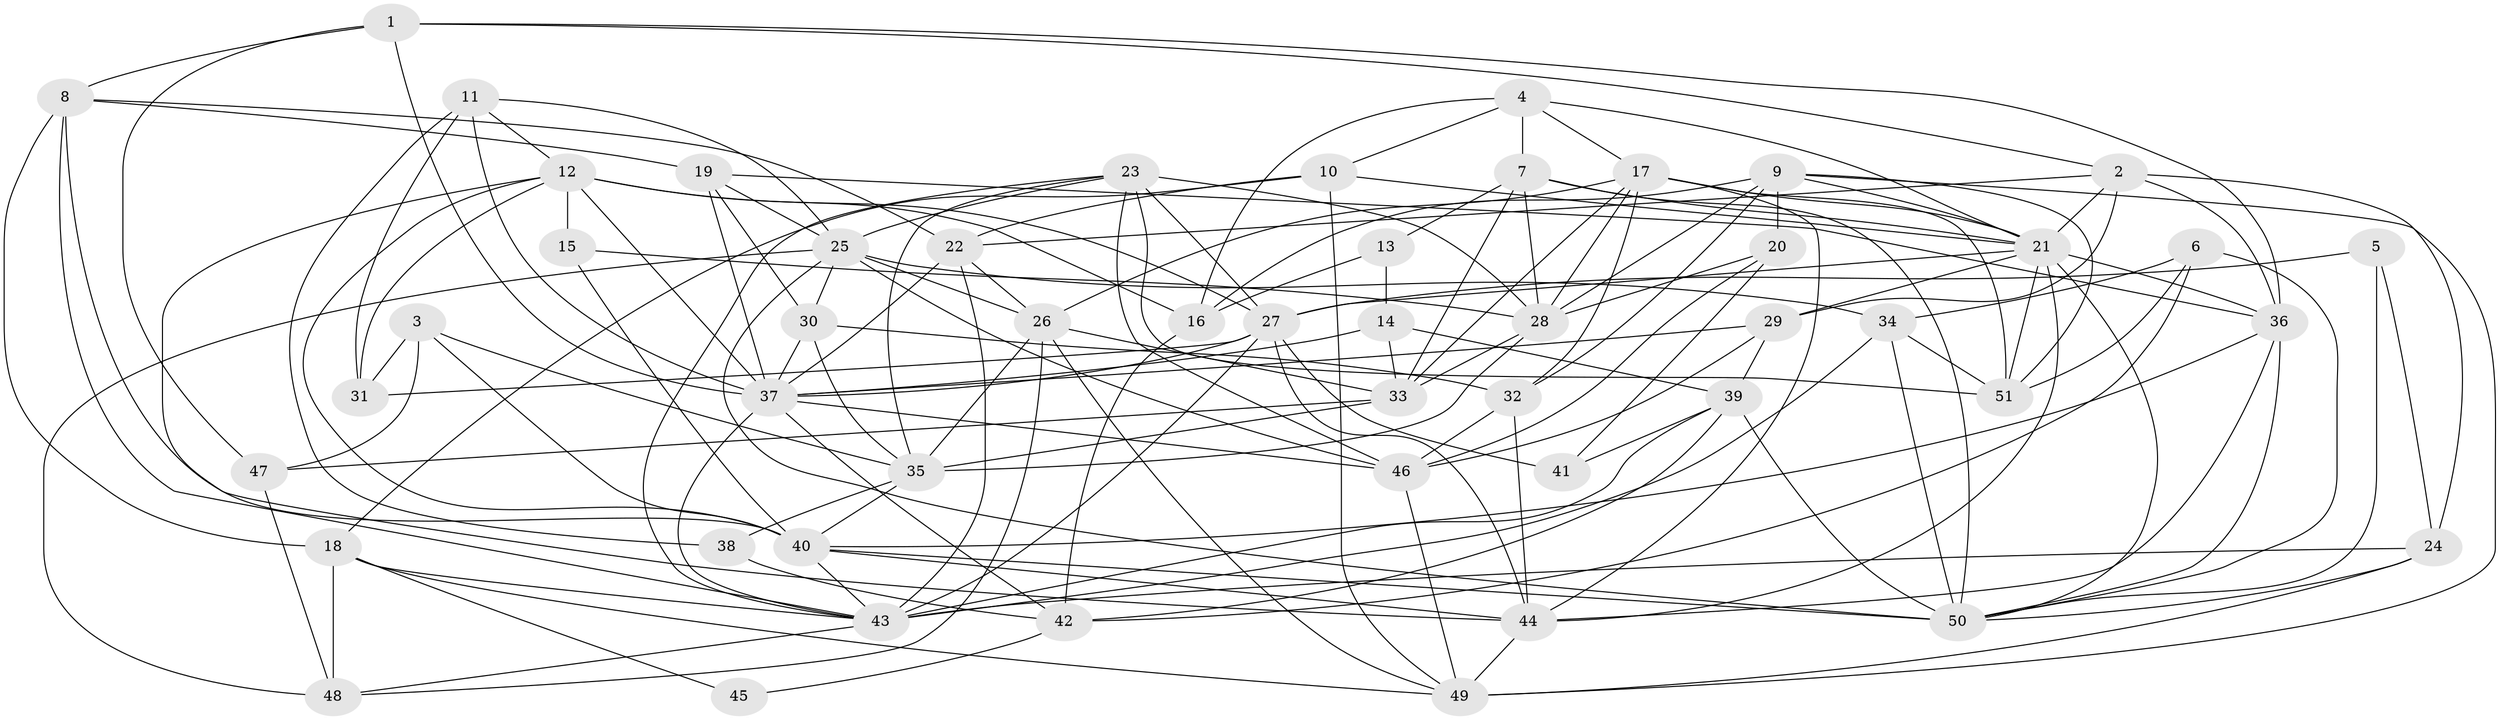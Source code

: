 // original degree distribution, {4: 0.2857142857142857, 5: 0.15873015873015872, 3: 0.3333333333333333, 8: 0.007936507936507936, 7: 0.06349206349206349, 6: 0.06349206349206349, 2: 0.0873015873015873}
// Generated by graph-tools (version 1.1) at 2025/37/03/04/25 23:37:04]
// undirected, 51 vertices, 155 edges
graph export_dot {
  node [color=gray90,style=filled];
  1;
  2;
  3;
  4;
  5;
  6;
  7;
  8;
  9;
  10;
  11;
  12;
  13;
  14;
  15;
  16;
  17;
  18;
  19;
  20;
  21;
  22;
  23;
  24;
  25;
  26;
  27;
  28;
  29;
  30;
  31;
  32;
  33;
  34;
  35;
  36;
  37;
  38;
  39;
  40;
  41;
  42;
  43;
  44;
  45;
  46;
  47;
  48;
  49;
  50;
  51;
  1 -- 2 [weight=1.0];
  1 -- 8 [weight=1.0];
  1 -- 36 [weight=1.0];
  1 -- 37 [weight=1.0];
  1 -- 47 [weight=1.0];
  2 -- 21 [weight=1.0];
  2 -- 22 [weight=1.0];
  2 -- 24 [weight=1.0];
  2 -- 29 [weight=1.0];
  2 -- 36 [weight=1.0];
  3 -- 31 [weight=1.0];
  3 -- 35 [weight=1.0];
  3 -- 40 [weight=1.0];
  3 -- 47 [weight=1.0];
  4 -- 7 [weight=2.0];
  4 -- 10 [weight=1.0];
  4 -- 16 [weight=1.0];
  4 -- 17 [weight=1.0];
  4 -- 21 [weight=1.0];
  5 -- 24 [weight=1.0];
  5 -- 27 [weight=1.0];
  5 -- 50 [weight=1.0];
  6 -- 34 [weight=1.0];
  6 -- 42 [weight=1.0];
  6 -- 50 [weight=1.0];
  6 -- 51 [weight=1.0];
  7 -- 13 [weight=2.0];
  7 -- 21 [weight=1.0];
  7 -- 28 [weight=1.0];
  7 -- 33 [weight=2.0];
  7 -- 50 [weight=3.0];
  8 -- 18 [weight=1.0];
  8 -- 19 [weight=1.0];
  8 -- 22 [weight=1.0];
  8 -- 40 [weight=1.0];
  8 -- 43 [weight=1.0];
  9 -- 16 [weight=1.0];
  9 -- 20 [weight=1.0];
  9 -- 21 [weight=1.0];
  9 -- 28 [weight=1.0];
  9 -- 32 [weight=1.0];
  9 -- 49 [weight=1.0];
  9 -- 51 [weight=1.0];
  10 -- 18 [weight=1.0];
  10 -- 21 [weight=1.0];
  10 -- 22 [weight=1.0];
  10 -- 49 [weight=1.0];
  11 -- 12 [weight=1.0];
  11 -- 25 [weight=1.0];
  11 -- 31 [weight=1.0];
  11 -- 37 [weight=1.0];
  11 -- 38 [weight=1.0];
  12 -- 15 [weight=2.0];
  12 -- 16 [weight=1.0];
  12 -- 27 [weight=1.0];
  12 -- 31 [weight=1.0];
  12 -- 37 [weight=2.0];
  12 -- 40 [weight=1.0];
  12 -- 44 [weight=1.0];
  13 -- 14 [weight=1.0];
  13 -- 16 [weight=1.0];
  14 -- 33 [weight=1.0];
  14 -- 37 [weight=1.0];
  14 -- 39 [weight=1.0];
  15 -- 28 [weight=1.0];
  15 -- 40 [weight=1.0];
  16 -- 42 [weight=1.0];
  17 -- 21 [weight=1.0];
  17 -- 26 [weight=1.0];
  17 -- 28 [weight=1.0];
  17 -- 32 [weight=1.0];
  17 -- 33 [weight=1.0];
  17 -- 44 [weight=1.0];
  17 -- 51 [weight=1.0];
  18 -- 43 [weight=1.0];
  18 -- 45 [weight=1.0];
  18 -- 48 [weight=1.0];
  18 -- 49 [weight=1.0];
  19 -- 25 [weight=1.0];
  19 -- 30 [weight=1.0];
  19 -- 36 [weight=1.0];
  19 -- 37 [weight=2.0];
  20 -- 28 [weight=1.0];
  20 -- 41 [weight=1.0];
  20 -- 46 [weight=1.0];
  21 -- 27 [weight=1.0];
  21 -- 29 [weight=2.0];
  21 -- 36 [weight=2.0];
  21 -- 44 [weight=1.0];
  21 -- 50 [weight=2.0];
  21 -- 51 [weight=1.0];
  22 -- 26 [weight=1.0];
  22 -- 37 [weight=1.0];
  22 -- 43 [weight=2.0];
  23 -- 25 [weight=1.0];
  23 -- 27 [weight=1.0];
  23 -- 28 [weight=1.0];
  23 -- 35 [weight=1.0];
  23 -- 43 [weight=1.0];
  23 -- 46 [weight=1.0];
  23 -- 51 [weight=1.0];
  24 -- 43 [weight=1.0];
  24 -- 49 [weight=1.0];
  24 -- 50 [weight=1.0];
  25 -- 26 [weight=1.0];
  25 -- 30 [weight=1.0];
  25 -- 34 [weight=2.0];
  25 -- 46 [weight=1.0];
  25 -- 48 [weight=1.0];
  25 -- 50 [weight=1.0];
  26 -- 33 [weight=1.0];
  26 -- 35 [weight=1.0];
  26 -- 48 [weight=1.0];
  26 -- 49 [weight=1.0];
  27 -- 31 [weight=1.0];
  27 -- 37 [weight=1.0];
  27 -- 41 [weight=1.0];
  27 -- 43 [weight=1.0];
  27 -- 44 [weight=1.0];
  28 -- 33 [weight=1.0];
  28 -- 35 [weight=1.0];
  29 -- 37 [weight=1.0];
  29 -- 39 [weight=1.0];
  29 -- 46 [weight=1.0];
  30 -- 32 [weight=1.0];
  30 -- 35 [weight=1.0];
  30 -- 37 [weight=1.0];
  32 -- 44 [weight=1.0];
  32 -- 46 [weight=1.0];
  33 -- 35 [weight=2.0];
  33 -- 47 [weight=1.0];
  34 -- 43 [weight=1.0];
  34 -- 50 [weight=3.0];
  34 -- 51 [weight=1.0];
  35 -- 38 [weight=1.0];
  35 -- 40 [weight=1.0];
  36 -- 40 [weight=1.0];
  36 -- 44 [weight=1.0];
  36 -- 50 [weight=1.0];
  37 -- 42 [weight=2.0];
  37 -- 43 [weight=1.0];
  37 -- 46 [weight=2.0];
  38 -- 42 [weight=2.0];
  39 -- 41 [weight=1.0];
  39 -- 42 [weight=1.0];
  39 -- 43 [weight=1.0];
  39 -- 50 [weight=1.0];
  40 -- 43 [weight=1.0];
  40 -- 44 [weight=1.0];
  40 -- 50 [weight=1.0];
  42 -- 45 [weight=1.0];
  43 -- 48 [weight=1.0];
  44 -- 49 [weight=1.0];
  46 -- 49 [weight=1.0];
  47 -- 48 [weight=1.0];
}
